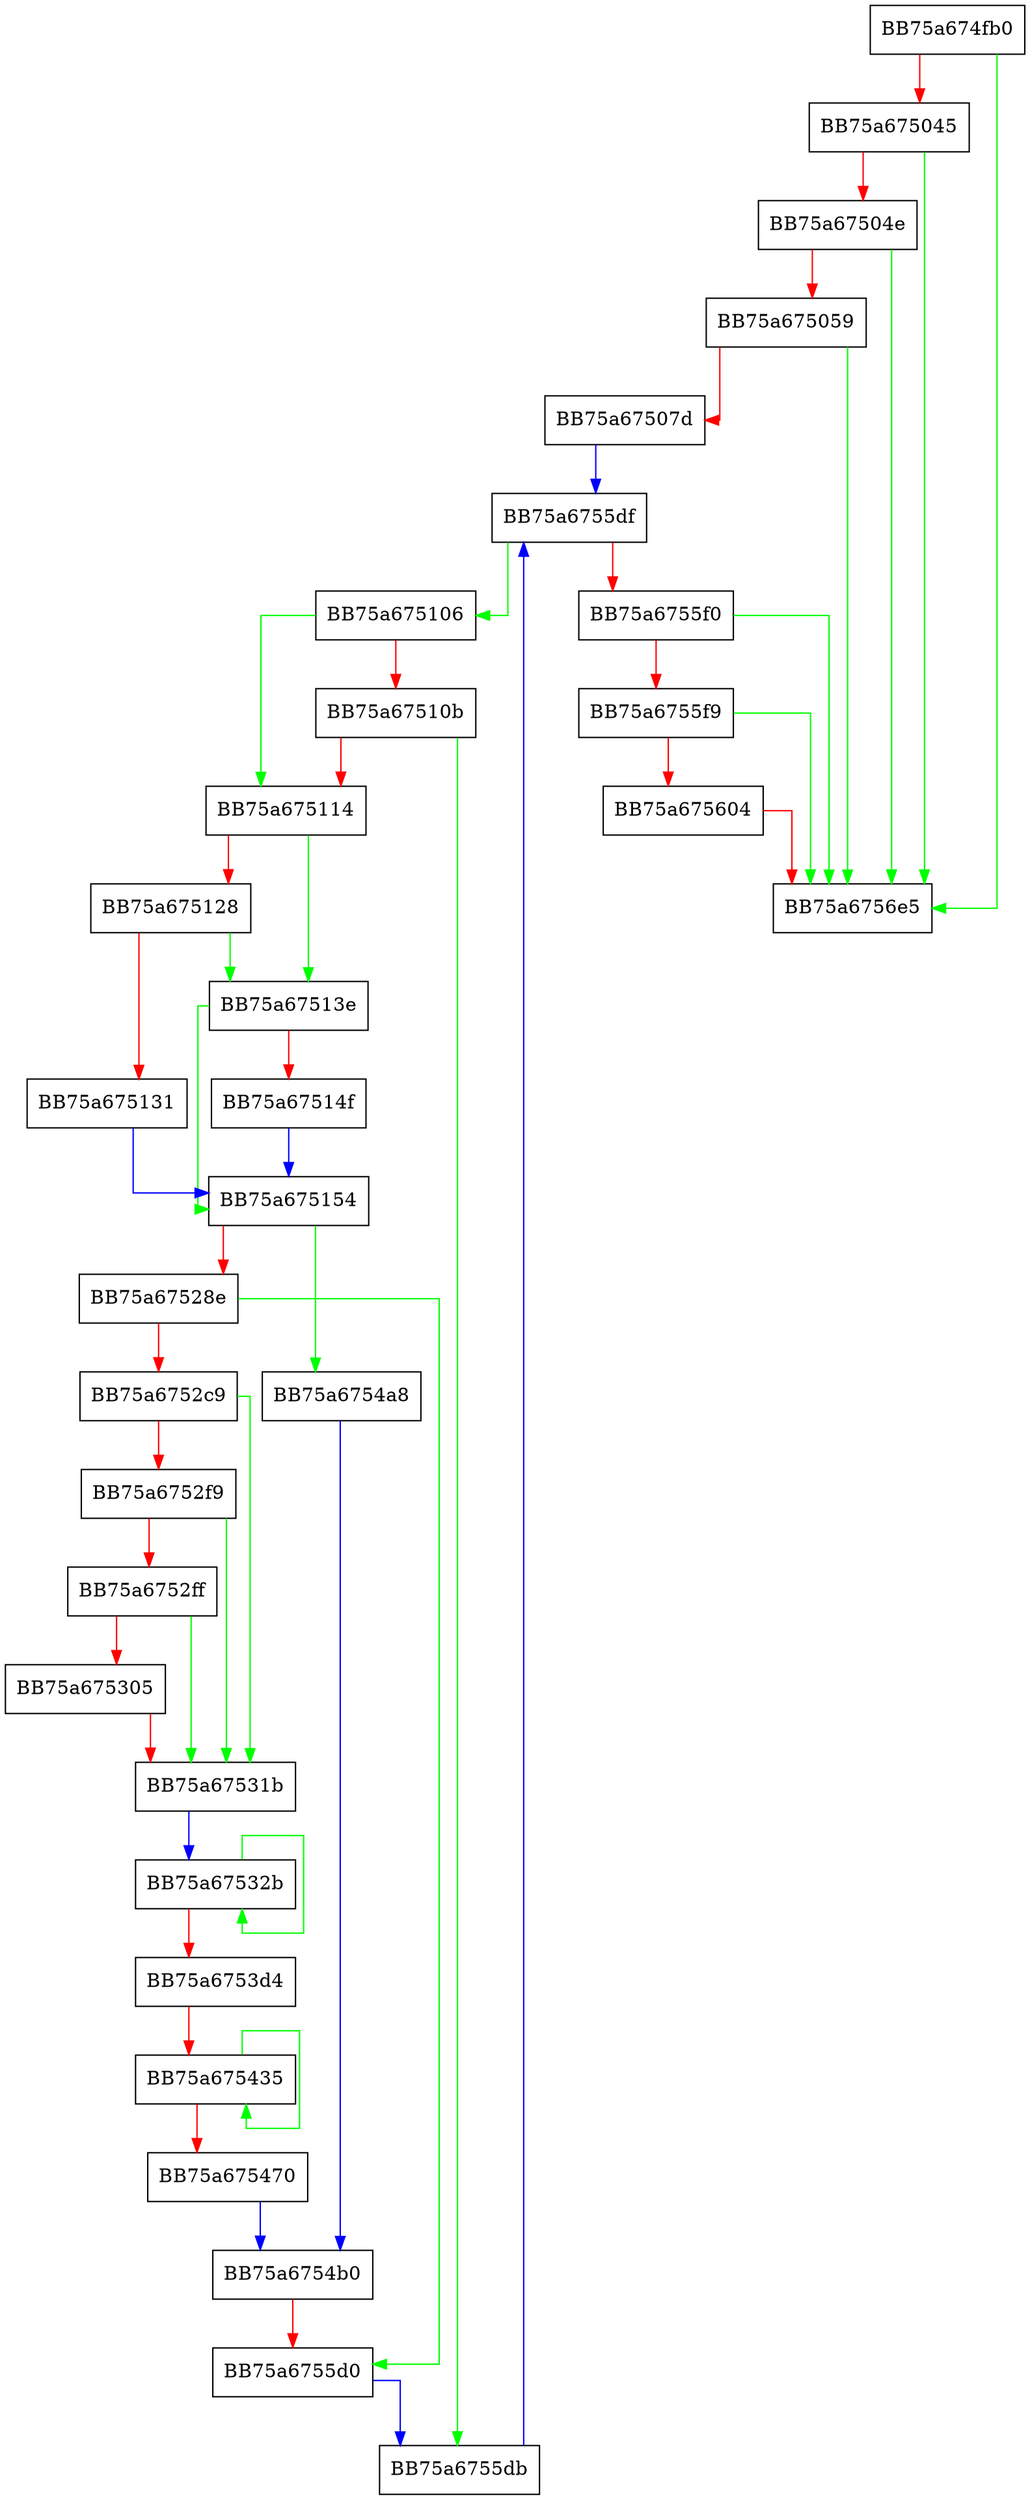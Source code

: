 digraph analyzeOneTable {
  node [shape="box"];
  graph [splines=ortho];
  BB75a674fb0 -> BB75a6756e5 [color="green"];
  BB75a674fb0 -> BB75a675045 [color="red"];
  BB75a675045 -> BB75a6756e5 [color="green"];
  BB75a675045 -> BB75a67504e [color="red"];
  BB75a67504e -> BB75a6756e5 [color="green"];
  BB75a67504e -> BB75a675059 [color="red"];
  BB75a675059 -> BB75a6756e5 [color="green"];
  BB75a675059 -> BB75a67507d [color="red"];
  BB75a67507d -> BB75a6755df [color="blue"];
  BB75a675106 -> BB75a675114 [color="green"];
  BB75a675106 -> BB75a67510b [color="red"];
  BB75a67510b -> BB75a6755db [color="green"];
  BB75a67510b -> BB75a675114 [color="red"];
  BB75a675114 -> BB75a67513e [color="green"];
  BB75a675114 -> BB75a675128 [color="red"];
  BB75a675128 -> BB75a67513e [color="green"];
  BB75a675128 -> BB75a675131 [color="red"];
  BB75a675131 -> BB75a675154 [color="blue"];
  BB75a67513e -> BB75a675154 [color="green"];
  BB75a67513e -> BB75a67514f [color="red"];
  BB75a67514f -> BB75a675154 [color="blue"];
  BB75a675154 -> BB75a6754a8 [color="green"];
  BB75a675154 -> BB75a67528e [color="red"];
  BB75a67528e -> BB75a6755d0 [color="green"];
  BB75a67528e -> BB75a6752c9 [color="red"];
  BB75a6752c9 -> BB75a67531b [color="green"];
  BB75a6752c9 -> BB75a6752f9 [color="red"];
  BB75a6752f9 -> BB75a67531b [color="green"];
  BB75a6752f9 -> BB75a6752ff [color="red"];
  BB75a6752ff -> BB75a67531b [color="green"];
  BB75a6752ff -> BB75a675305 [color="red"];
  BB75a675305 -> BB75a67531b [color="red"];
  BB75a67531b -> BB75a67532b [color="blue"];
  BB75a67532b -> BB75a67532b [color="green"];
  BB75a67532b -> BB75a6753d4 [color="red"];
  BB75a6753d4 -> BB75a675435 [color="red"];
  BB75a675435 -> BB75a675435 [color="green"];
  BB75a675435 -> BB75a675470 [color="red"];
  BB75a675470 -> BB75a6754b0 [color="blue"];
  BB75a6754a8 -> BB75a6754b0 [color="blue"];
  BB75a6754b0 -> BB75a6755d0 [color="red"];
  BB75a6755d0 -> BB75a6755db [color="blue"];
  BB75a6755db -> BB75a6755df [color="blue"];
  BB75a6755df -> BB75a675106 [color="green"];
  BB75a6755df -> BB75a6755f0 [color="red"];
  BB75a6755f0 -> BB75a6756e5 [color="green"];
  BB75a6755f0 -> BB75a6755f9 [color="red"];
  BB75a6755f9 -> BB75a6756e5 [color="green"];
  BB75a6755f9 -> BB75a675604 [color="red"];
  BB75a675604 -> BB75a6756e5 [color="red"];
}